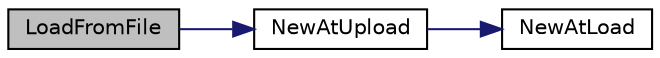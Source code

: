 digraph "LoadFromFile"
{
 // LATEX_PDF_SIZE
  edge [fontname="Helvetica",fontsize="10",labelfontname="Helvetica",labelfontsize="10"];
  node [fontname="Helvetica",fontsize="10",shape=record];
  rankdir="LR";
  Node1 [label="LoadFromFile",height=0.2,width=0.4,color="black", fillcolor="grey75", style="filled", fontcolor="black",tooltip=" "];
  Node1 -> Node2 [color="midnightblue",fontsize="10",style="solid",fontname="Helvetica"];
  Node2 [label="NewAtUpload",height=0.2,width=0.4,color="black", fillcolor="white", style="filled",URL="$functions_8c.html#a68ea2d93da0f56b8e06b486ee4ecbd16",tooltip=" "];
  Node2 -> Node3 [color="midnightblue",fontsize="10",style="solid",fontname="Helvetica"];
  Node3 [label="NewAtLoad",height=0.2,width=0.4,color="black", fillcolor="white", style="filled",URL="$functions_8c.html#a59948889ed22035ee5814b516f7a5591",tooltip=" "];
}
